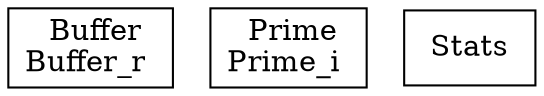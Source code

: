 digraph {
Buffer_r [ label=" Buffer\nBuffer_r " shape= box ]
Prime_i [ label=" Prime\nPrime_i " shape= box ]
Stats [ label=" Stats " shape= box ]

}

